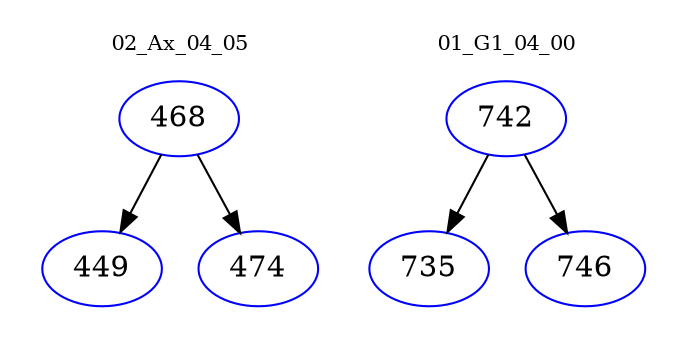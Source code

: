 digraph{
subgraph cluster_0 {
color = white
label = "02_Ax_04_05";
fontsize=10;
T0_468 [label="468", color="blue"]
T0_468 -> T0_449 [color="black"]
T0_449 [label="449", color="blue"]
T0_468 -> T0_474 [color="black"]
T0_474 [label="474", color="blue"]
}
subgraph cluster_1 {
color = white
label = "01_G1_04_00";
fontsize=10;
T1_742 [label="742", color="blue"]
T1_742 -> T1_735 [color="black"]
T1_735 [label="735", color="blue"]
T1_742 -> T1_746 [color="black"]
T1_746 [label="746", color="blue"]
}
}

